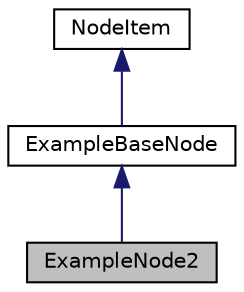 digraph G
{
  edge [fontname="Helvetica",fontsize="10",labelfontname="Helvetica",labelfontsize="10"];
  node [fontname="Helvetica",fontsize="10",shape=record];
  Node1 [label="ExampleNode2",height=0.2,width=0.4,color="black", fillcolor="grey75", style="filled" fontcolor="black"];
  Node2 -> Node1 [dir="back",color="midnightblue",fontsize="10",style="solid",fontname="Helvetica"];
  Node2 [label="ExampleBaseNode",height=0.2,width=0.4,color="black", fillcolor="white", style="filled",URL="$class_example_base_node.html",tooltip="[0]"];
  Node3 -> Node2 [dir="back",color="midnightblue",fontsize="10",style="solid",fontname="Helvetica"];
  Node3 [label="NodeItem",height=0.2,width=0.4,color="black", fillcolor="white", style="filled",URL="$class_node_item.html",tooltip="[0]"];
}
